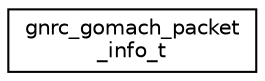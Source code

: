 digraph "Graphical Class Hierarchy"
{
 // LATEX_PDF_SIZE
  edge [fontname="Helvetica",fontsize="10",labelfontname="Helvetica",labelfontsize="10"];
  node [fontname="Helvetica",fontsize="10",shape=record];
  rankdir="LR";
  Node0 [label="gnrc_gomach_packet\l_info_t",height=0.2,width=0.4,color="black", fillcolor="white", style="filled",URL="$structgnrc__gomach__packet__info__t.html",tooltip="Type to pass information about packet parsing."];
}
